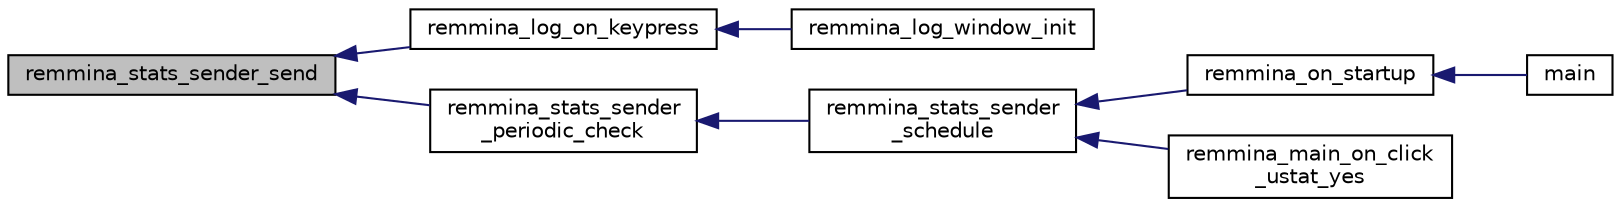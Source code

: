 digraph "remmina_stats_sender_send"
{
  edge [fontname="Helvetica",fontsize="10",labelfontname="Helvetica",labelfontsize="10"];
  node [fontname="Helvetica",fontsize="10",shape=record];
  rankdir="LR";
  Node462 [label="remmina_stats_sender_send",height=0.2,width=0.4,color="black", fillcolor="grey75", style="filled", fontcolor="black"];
  Node462 -> Node463 [dir="back",color="midnightblue",fontsize="10",style="solid",fontname="Helvetica"];
  Node463 [label="remmina_log_on_keypress",height=0.2,width=0.4,color="black", fillcolor="white", style="filled",URL="$remmina__log_8c.html#a43a42f51f64b54924564e166c56b39e1"];
  Node463 -> Node464 [dir="back",color="midnightblue",fontsize="10",style="solid",fontname="Helvetica"];
  Node464 [label="remmina_log_window_init",height=0.2,width=0.4,color="black", fillcolor="white", style="filled",URL="$remmina__log_8c.html#a1e5960f194353bd36d82bd9476c309bd"];
  Node462 -> Node465 [dir="back",color="midnightblue",fontsize="10",style="solid",fontname="Helvetica"];
  Node465 [label="remmina_stats_sender\l_periodic_check",height=0.2,width=0.4,color="black", fillcolor="white", style="filled",URL="$remmina__stats__sender_8c.html#a9893f8bc18fa81d40fabcf60e7353bb2"];
  Node465 -> Node466 [dir="back",color="midnightblue",fontsize="10",style="solid",fontname="Helvetica"];
  Node466 [label="remmina_stats_sender\l_schedule",height=0.2,width=0.4,color="black", fillcolor="white", style="filled",URL="$remmina__stats__sender_8h.html#ab800d60b2014cf18c0791de01cf33802"];
  Node466 -> Node467 [dir="back",color="midnightblue",fontsize="10",style="solid",fontname="Helvetica"];
  Node467 [label="remmina_on_startup",height=0.2,width=0.4,color="black", fillcolor="white", style="filled",URL="$remmina_8c.html#a26d2c20be18ff44f239b756f1d5be01a"];
  Node467 -> Node468 [dir="back",color="midnightblue",fontsize="10",style="solid",fontname="Helvetica"];
  Node468 [label="main",height=0.2,width=0.4,color="black", fillcolor="white", style="filled",URL="$remmina_8c.html#a0ddf1224851353fc92bfbff6f499fa97"];
  Node466 -> Node469 [dir="back",color="midnightblue",fontsize="10",style="solid",fontname="Helvetica"];
  Node469 [label="remmina_main_on_click\l_ustat_yes",height=0.2,width=0.4,color="black", fillcolor="white", style="filled",URL="$remmina__main_8c.html#a5994672eab85d9500cc37f4cabb39136"];
}
